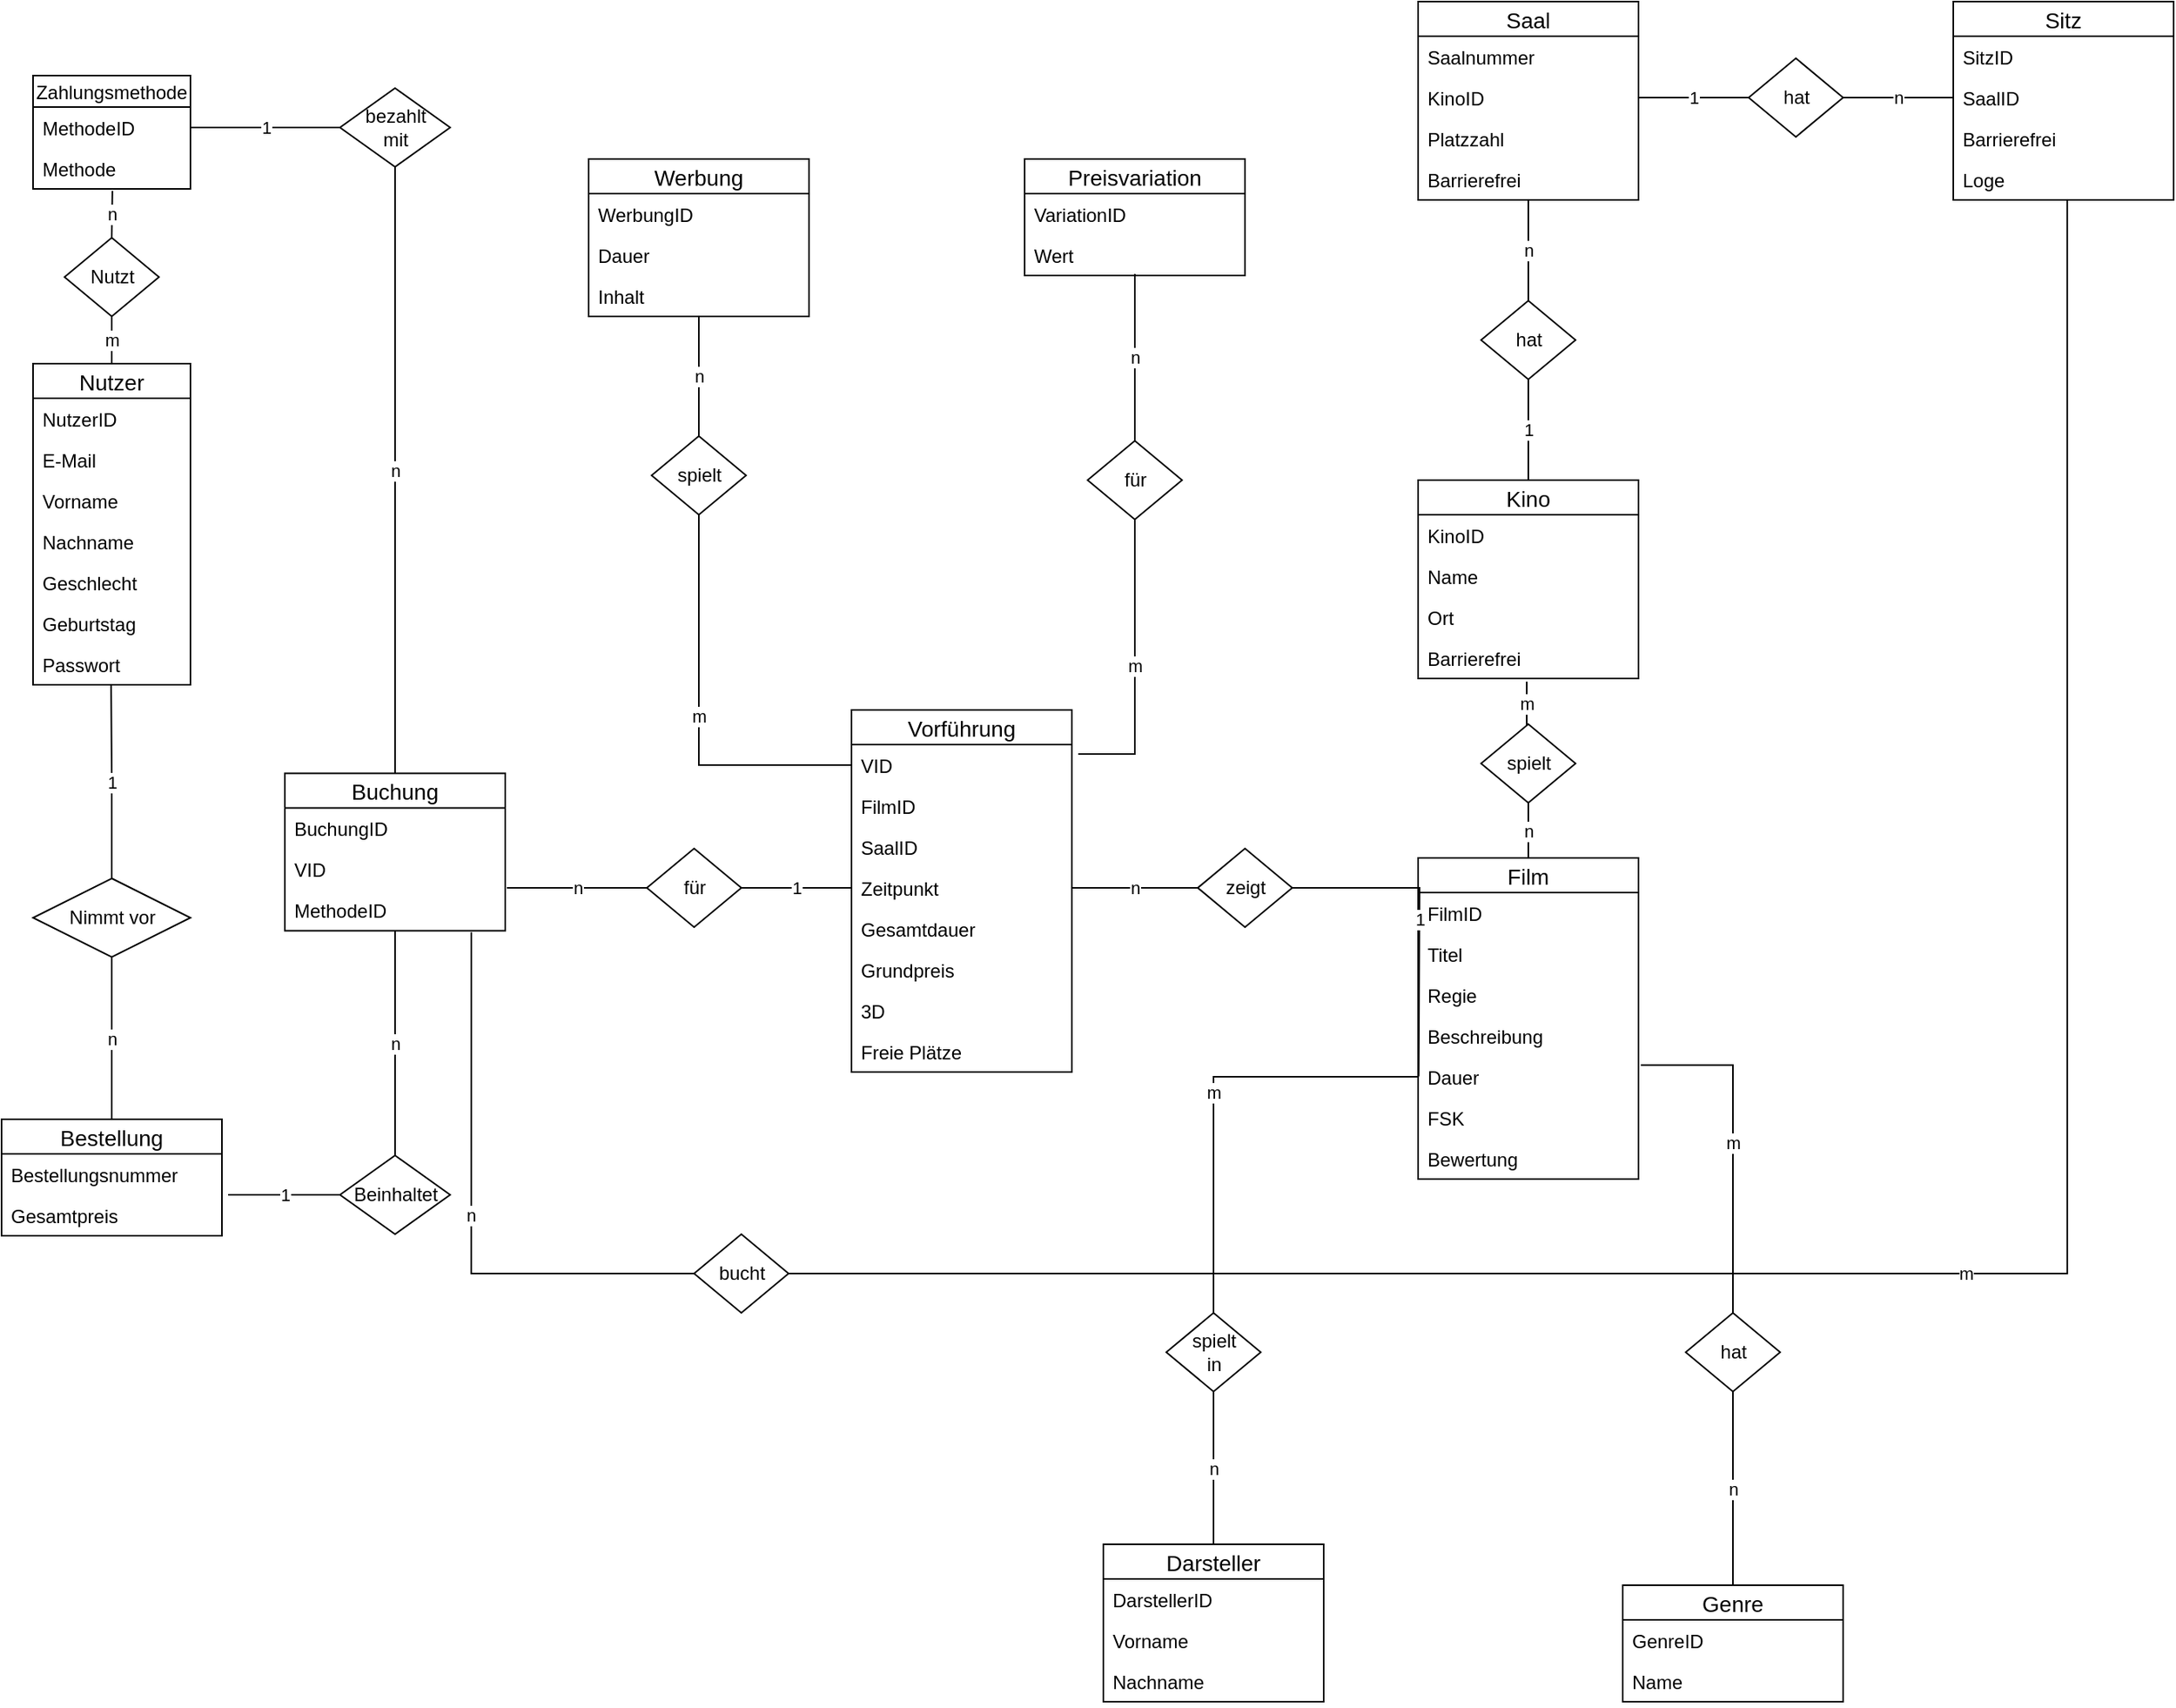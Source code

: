 <mxfile version="12.0.0" type="device" pages="1"><diagram id="WJDz2hZF4PvaoOmdjmCc" name="Page-1"><mxGraphModel dx="1648" dy="765" grid="1" gridSize="10" guides="1" tooltips="1" connect="1" arrows="1" fold="1" page="1" pageScale="1" pageWidth="827" pageHeight="1169" math="0" shadow="0"><root><mxCell id="0"/><mxCell id="1" parent="0"/><mxCell id="n-NUTjn7tb1oznhaKFMg-2" value="Nutzer" style="swimlane;fontStyle=0;childLayout=stackLayout;horizontal=1;startSize=22;fillColor=none;horizontalStack=0;resizeParent=1;resizeParentMax=0;resizeLast=0;collapsible=1;marginBottom=0;swimlaneFillColor=#ffffff;align=center;fontSize=14;html=0;" parent="1" vertex="1"><mxGeometry x="60" y="270" width="100" height="204" as="geometry"/></mxCell><mxCell id="n-NUTjn7tb1oznhaKFMg-3" value="NutzerID" style="text;strokeColor=none;fillColor=none;spacingLeft=4;spacingRight=4;overflow=hidden;rotatable=0;points=[[0,0.5],[1,0.5]];portConstraint=eastwest;fontSize=12;" parent="n-NUTjn7tb1oznhaKFMg-2" vertex="1"><mxGeometry y="22" width="100" height="26" as="geometry"/></mxCell><mxCell id="n-NUTjn7tb1oznhaKFMg-4" value="E-Mail" style="text;strokeColor=none;fillColor=none;spacingLeft=4;spacingRight=4;overflow=hidden;rotatable=0;points=[[0,0.5],[1,0.5]];portConstraint=eastwest;fontSize=12;" parent="n-NUTjn7tb1oznhaKFMg-2" vertex="1"><mxGeometry y="48" width="100" height="26" as="geometry"/></mxCell><mxCell id="n-NUTjn7tb1oznhaKFMg-6" value="Vorname" style="text;strokeColor=none;fillColor=none;spacingLeft=4;spacingRight=4;overflow=hidden;rotatable=0;points=[[0,0.5],[1,0.5]];portConstraint=eastwest;fontSize=12;html=0;" parent="n-NUTjn7tb1oznhaKFMg-2" vertex="1"><mxGeometry y="74" width="100" height="26" as="geometry"/></mxCell><mxCell id="n-NUTjn7tb1oznhaKFMg-5" value="Nachname" style="text;strokeColor=none;fillColor=none;spacingLeft=4;spacingRight=4;overflow=hidden;rotatable=0;points=[[0,0.5],[1,0.5]];portConstraint=eastwest;fontSize=12;" parent="n-NUTjn7tb1oznhaKFMg-2" vertex="1"><mxGeometry y="100" width="100" height="26" as="geometry"/></mxCell><mxCell id="n-NUTjn7tb1oznhaKFMg-7" value="Geschlecht" style="text;strokeColor=none;fillColor=none;spacingLeft=4;spacingRight=4;overflow=hidden;rotatable=0;points=[[0,0.5],[1,0.5]];portConstraint=eastwest;fontSize=12;html=0;" parent="n-NUTjn7tb1oznhaKFMg-2" vertex="1"><mxGeometry y="126" width="100" height="26" as="geometry"/></mxCell><mxCell id="n-NUTjn7tb1oznhaKFMg-9" value="Geburtstag" style="text;strokeColor=none;fillColor=none;spacingLeft=4;spacingRight=4;overflow=hidden;rotatable=0;points=[[0,0.5],[1,0.5]];portConstraint=eastwest;fontSize=12;html=0;" parent="n-NUTjn7tb1oznhaKFMg-2" vertex="1"><mxGeometry y="152" width="100" height="26" as="geometry"/></mxCell><mxCell id="n-NUTjn7tb1oznhaKFMg-8" value="Passwort" style="text;strokeColor=none;fillColor=none;spacingLeft=4;spacingRight=4;overflow=hidden;rotatable=0;points=[[0,0.5],[1,0.5]];portConstraint=eastwest;fontSize=12;html=0;" parent="n-NUTjn7tb1oznhaKFMg-2" vertex="1"><mxGeometry y="178" width="100" height="26" as="geometry"/></mxCell><mxCell id="n-NUTjn7tb1oznhaKFMg-11" value="m" style="edgeStyle=orthogonalEdgeStyle;rounded=0;orthogonalLoop=1;jettySize=auto;html=1;exitX=0.5;exitY=1;exitDx=0;exitDy=0;entryX=0.5;entryY=0;entryDx=0;entryDy=0;endArrow=none;endFill=0;" parent="1" source="n-NUTjn7tb1oznhaKFMg-10" target="n-NUTjn7tb1oznhaKFMg-2" edge="1"><mxGeometry relative="1" as="geometry"/></mxCell><mxCell id="n-NUTjn7tb1oznhaKFMg-16" value="n" style="edgeStyle=orthogonalEdgeStyle;rounded=0;orthogonalLoop=1;jettySize=auto;html=1;exitX=0.5;exitY=0;exitDx=0;exitDy=0;entryX=0.504;entryY=1.046;entryDx=0;entryDy=0;entryPerimeter=0;endArrow=none;endFill=0;" parent="1" source="n-NUTjn7tb1oznhaKFMg-10" target="n-NUTjn7tb1oznhaKFMg-15" edge="1"><mxGeometry relative="1" as="geometry"/></mxCell><mxCell id="n-NUTjn7tb1oznhaKFMg-10" value="Nutzt" style="shape=rhombus;html=1;dashed=0;whitespace=wrap;perimeter=rhombusPerimeter;" parent="1" vertex="1"><mxGeometry x="80" y="190" width="60" height="50" as="geometry"/></mxCell><mxCell id="n-NUTjn7tb1oznhaKFMg-13" value="Zahlungsmethode" style="swimlane;fontStyle=0;childLayout=stackLayout;horizontal=1;startSize=20;fillColor=#ffffff;horizontalStack=0;resizeParent=1;resizeParentMax=0;resizeLast=0;collapsible=0;marginBottom=0;swimlaneFillColor=#ffffff;html=0;" parent="1" vertex="1"><mxGeometry x="60" y="87" width="100" height="72" as="geometry"/></mxCell><mxCell id="n-NUTjn7tb1oznhaKFMg-14" value="MethodeID" style="text;strokeColor=none;fillColor=none;spacingLeft=4;spacingRight=4;overflow=hidden;rotatable=0;points=[[0,0.5],[1,0.5]];portConstraint=eastwest;fontSize=12;html=0;" parent="n-NUTjn7tb1oznhaKFMg-13" vertex="1"><mxGeometry y="20" width="100" height="26" as="geometry"/></mxCell><mxCell id="n-NUTjn7tb1oznhaKFMg-15" value="Methode" style="text;strokeColor=none;fillColor=none;spacingLeft=4;spacingRight=4;overflow=hidden;rotatable=0;points=[[0,0.5],[1,0.5]];portConstraint=eastwest;fontSize=12;html=0;" parent="n-NUTjn7tb1oznhaKFMg-13" vertex="1"><mxGeometry y="46" width="100" height="26" as="geometry"/></mxCell><mxCell id="n-NUTjn7tb1oznhaKFMg-18" value="1" style="edgeStyle=orthogonalEdgeStyle;rounded=0;orthogonalLoop=1;jettySize=auto;html=1;exitX=0.5;exitY=0;exitDx=0;exitDy=0;endArrow=none;endFill=0;entryX=0.496;entryY=1.015;entryDx=0;entryDy=0;entryPerimeter=0;" parent="1" source="n-NUTjn7tb1oznhaKFMg-17" target="n-NUTjn7tb1oznhaKFMg-8" edge="1"><mxGeometry relative="1" as="geometry"><mxPoint x="110" y="480" as="targetPoint"/></mxGeometry></mxCell><mxCell id="n-NUTjn7tb1oznhaKFMg-17" value="Nimmt vor" style="shape=rhombus;html=1;dashed=0;whitespace=wrap;perimeter=rhombusPerimeter;" parent="1" vertex="1"><mxGeometry x="60" y="597" width="100" height="50" as="geometry"/></mxCell><mxCell id="n-NUTjn7tb1oznhaKFMg-19" value="Buchung" style="swimlane;fontStyle=0;childLayout=stackLayout;horizontal=1;startSize=22;fillColor=none;horizontalStack=0;resizeParent=1;resizeParentMax=0;resizeLast=0;collapsible=1;marginBottom=0;swimlaneFillColor=#ffffff;align=center;fontSize=14;html=0;" parent="1" vertex="1"><mxGeometry x="220" y="530.2" width="140" height="100" as="geometry"/></mxCell><mxCell id="n-NUTjn7tb1oznhaKFMg-20" value="BuchungID" style="text;strokeColor=none;fillColor=none;spacingLeft=4;spacingRight=4;overflow=hidden;rotatable=0;points=[[0,0.5],[1,0.5]];portConstraint=eastwest;fontSize=12;" parent="n-NUTjn7tb1oznhaKFMg-19" vertex="1"><mxGeometry y="22" width="140" height="26" as="geometry"/></mxCell><mxCell id="n-NUTjn7tb1oznhaKFMg-22" value="VID" style="text;strokeColor=none;fillColor=none;spacingLeft=4;spacingRight=4;overflow=hidden;rotatable=0;points=[[0,0.5],[1,0.5]];portConstraint=eastwest;fontSize=12;" parent="n-NUTjn7tb1oznhaKFMg-19" vertex="1"><mxGeometry y="48" width="140" height="26" as="geometry"/></mxCell><mxCell id="n-NUTjn7tb1oznhaKFMg-24" value="MethodeID" style="text;strokeColor=none;fillColor=none;spacingLeft=4;spacingRight=4;overflow=hidden;rotatable=0;points=[[0,0.5],[1,0.5]];portConstraint=eastwest;fontSize=12;html=0;" parent="n-NUTjn7tb1oznhaKFMg-19" vertex="1"><mxGeometry y="74" width="140" height="26" as="geometry"/></mxCell><mxCell id="n-NUTjn7tb1oznhaKFMg-34" value="n" style="edgeStyle=orthogonalEdgeStyle;rounded=0;orthogonalLoop=1;jettySize=auto;html=1;endArrow=none;endFill=0;" parent="1" source="n-NUTjn7tb1oznhaKFMg-29" target="n-NUTjn7tb1oznhaKFMg-17" edge="1"><mxGeometry relative="1" as="geometry"/></mxCell><mxCell id="n-NUTjn7tb1oznhaKFMg-29" value="Bestellung" style="swimlane;fontStyle=0;childLayout=stackLayout;horizontal=1;startSize=22;fillColor=none;horizontalStack=0;resizeParent=1;resizeParentMax=0;resizeLast=0;collapsible=1;marginBottom=0;swimlaneFillColor=#ffffff;align=center;fontSize=14;html=0;" parent="1" vertex="1"><mxGeometry x="40" y="750" width="140" height="74" as="geometry"/></mxCell><mxCell id="n-NUTjn7tb1oznhaKFMg-30" value="Bestellungsnummer" style="text;strokeColor=none;fillColor=none;spacingLeft=4;spacingRight=4;overflow=hidden;rotatable=0;points=[[0,0.5],[1,0.5]];portConstraint=eastwest;fontSize=12;" parent="n-NUTjn7tb1oznhaKFMg-29" vertex="1"><mxGeometry y="22" width="140" height="26" as="geometry"/></mxCell><mxCell id="n-NUTjn7tb1oznhaKFMg-31" value="Gesamtpreis" style="text;strokeColor=none;fillColor=none;spacingLeft=4;spacingRight=4;overflow=hidden;rotatable=0;points=[[0,0.5],[1,0.5]];portConstraint=eastwest;fontSize=12;" parent="n-NUTjn7tb1oznhaKFMg-29" vertex="1"><mxGeometry y="48" width="140" height="26" as="geometry"/></mxCell><mxCell id="n-NUTjn7tb1oznhaKFMg-39" value="n" style="edgeStyle=orthogonalEdgeStyle;rounded=0;orthogonalLoop=1;jettySize=auto;html=1;exitX=0.5;exitY=0;exitDx=0;exitDy=0;entryX=0.5;entryY=0.992;entryDx=0;entryDy=0;entryPerimeter=0;endArrow=none;endFill=0;" parent="1" source="n-NUTjn7tb1oznhaKFMg-33" target="n-NUTjn7tb1oznhaKFMg-24" edge="1"><mxGeometry relative="1" as="geometry"/></mxCell><mxCell id="n-NUTjn7tb1oznhaKFMg-48" value="1" style="edgeStyle=orthogonalEdgeStyle;rounded=0;orthogonalLoop=1;jettySize=auto;html=1;endArrow=none;endFill=0;" parent="1" source="n-NUTjn7tb1oznhaKFMg-33" edge="1"><mxGeometry relative="1" as="geometry"><mxPoint x="184" y="798" as="targetPoint"/></mxGeometry></mxCell><mxCell id="n-NUTjn7tb1oznhaKFMg-33" value="Beinhaltet" style="shape=rhombus;html=1;dashed=0;whitespace=wrap;perimeter=rhombusPerimeter;" parent="1" vertex="1"><mxGeometry x="255" y="773" width="70" height="50" as="geometry"/></mxCell><mxCell id="n-NUTjn7tb1oznhaKFMg-46" value="n" style="edgeStyle=orthogonalEdgeStyle;rounded=0;orthogonalLoop=1;jettySize=auto;html=1;exitX=0.5;exitY=1;exitDx=0;exitDy=0;entryX=0.5;entryY=0;entryDx=0;entryDy=0;endArrow=none;endFill=0;" parent="1" source="n-NUTjn7tb1oznhaKFMg-43" target="n-NUTjn7tb1oznhaKFMg-19" edge="1"><mxGeometry relative="1" as="geometry"/></mxCell><mxCell id="n-NUTjn7tb1oznhaKFMg-47" value="1" style="edgeStyle=orthogonalEdgeStyle;rounded=0;orthogonalLoop=1;jettySize=auto;html=1;exitX=0;exitY=0.5;exitDx=0;exitDy=0;entryX=1;entryY=0.5;entryDx=0;entryDy=0;endArrow=none;endFill=0;" parent="1" source="n-NUTjn7tb1oznhaKFMg-43" target="n-NUTjn7tb1oznhaKFMg-14" edge="1"><mxGeometry relative="1" as="geometry"/></mxCell><mxCell id="n-NUTjn7tb1oznhaKFMg-43" value="bezahlt&lt;br&gt;mit" style="shape=rhombus;html=1;dashed=0;whitespace=wrap;perimeter=rhombusPerimeter;" parent="1" vertex="1"><mxGeometry x="255" y="95" width="70" height="50" as="geometry"/></mxCell><mxCell id="n-NUTjn7tb1oznhaKFMg-51" value="n" style="edgeStyle=orthogonalEdgeStyle;rounded=0;orthogonalLoop=1;jettySize=auto;html=1;exitX=0;exitY=0.5;exitDx=0;exitDy=0;endArrow=none;endFill=0;entryX=0.846;entryY=1.038;entryDx=0;entryDy=0;entryPerimeter=0;" parent="1" source="n-NUTjn7tb1oznhaKFMg-49" target="n-NUTjn7tb1oznhaKFMg-24" edge="1"><mxGeometry relative="1" as="geometry"><mxPoint x="340" y="690" as="targetPoint"/></mxGeometry></mxCell><mxCell id="n-NUTjn7tb1oznhaKFMg-57" value="m" style="edgeStyle=orthogonalEdgeStyle;rounded=0;orthogonalLoop=1;jettySize=auto;html=1;exitX=1;exitY=0.5;exitDx=0;exitDy=0;entryX=0.517;entryY=0.985;entryDx=0;entryDy=0;entryPerimeter=0;endArrow=none;endFill=0;" parent="1" source="n-NUTjn7tb1oznhaKFMg-49" target="n-NUTjn7tb1oznhaKFMg-55" edge="1"><mxGeometry relative="1" as="geometry"/></mxCell><mxCell id="n-NUTjn7tb1oznhaKFMg-49" value="bucht" style="shape=rhombus;html=1;dashed=0;whitespace=wrap;perimeter=rhombusPerimeter;" parent="1" vertex="1"><mxGeometry x="480" y="823" width="60" height="50" as="geometry"/></mxCell><mxCell id="n-NUTjn7tb1oznhaKFMg-52" value="Sitz" style="swimlane;fontStyle=0;childLayout=stackLayout;horizontal=1;startSize=22;fillColor=none;horizontalStack=0;resizeParent=1;resizeParentMax=0;resizeLast=0;collapsible=1;marginBottom=0;swimlaneFillColor=#ffffff;align=center;fontSize=14;html=0;" parent="1" vertex="1"><mxGeometry x="1280" y="40" width="140" height="126" as="geometry"/></mxCell><mxCell id="n-NUTjn7tb1oznhaKFMg-53" value="SitzID" style="text;strokeColor=none;fillColor=none;spacingLeft=4;spacingRight=4;overflow=hidden;rotatable=0;points=[[0,0.5],[1,0.5]];portConstraint=eastwest;fontSize=12;" parent="n-NUTjn7tb1oznhaKFMg-52" vertex="1"><mxGeometry y="22" width="140" height="26" as="geometry"/></mxCell><mxCell id="n-NUTjn7tb1oznhaKFMg-54" value="SaalID" style="text;strokeColor=none;fillColor=none;spacingLeft=4;spacingRight=4;overflow=hidden;rotatable=0;points=[[0,0.5],[1,0.5]];portConstraint=eastwest;fontSize=12;" parent="n-NUTjn7tb1oznhaKFMg-52" vertex="1"><mxGeometry y="48" width="140" height="26" as="geometry"/></mxCell><mxCell id="n-NUTjn7tb1oznhaKFMg-56" value="Barrierefrei" style="text;strokeColor=none;fillColor=none;spacingLeft=4;spacingRight=4;overflow=hidden;rotatable=0;points=[[0,0.5],[1,0.5]];portConstraint=eastwest;fontSize=12;html=0;" parent="n-NUTjn7tb1oznhaKFMg-52" vertex="1"><mxGeometry y="74" width="140" height="26" as="geometry"/></mxCell><mxCell id="n-NUTjn7tb1oznhaKFMg-55" value="Loge" style="text;strokeColor=none;fillColor=none;spacingLeft=4;spacingRight=4;overflow=hidden;rotatable=0;points=[[0,0.5],[1,0.5]];portConstraint=eastwest;fontSize=12;" parent="n-NUTjn7tb1oznhaKFMg-52" vertex="1"><mxGeometry y="100" width="140" height="26" as="geometry"/></mxCell><mxCell id="n-NUTjn7tb1oznhaKFMg-65" value="1" style="edgeStyle=orthogonalEdgeStyle;rounded=0;orthogonalLoop=1;jettySize=auto;html=1;exitX=0;exitY=0.5;exitDx=0;exitDy=0;endArrow=none;endFill=0;entryX=1;entryY=0.5;entryDx=0;entryDy=0;" parent="1" source="n-NUTjn7tb1oznhaKFMg-58" target="n-NUTjn7tb1oznhaKFMg-61" edge="1"><mxGeometry relative="1" as="geometry"><mxPoint x="800" y="100" as="targetPoint"/></mxGeometry></mxCell><mxCell id="n-NUTjn7tb1oznhaKFMg-66" value="n" style="edgeStyle=orthogonalEdgeStyle;rounded=0;orthogonalLoop=1;jettySize=auto;html=1;exitX=1;exitY=0.5;exitDx=0;exitDy=0;entryX=0;entryY=0.5;entryDx=0;entryDy=0;endArrow=none;endFill=0;" parent="1" source="n-NUTjn7tb1oznhaKFMg-58" target="n-NUTjn7tb1oznhaKFMg-54" edge="1"><mxGeometry relative="1" as="geometry"/></mxCell><mxCell id="n-NUTjn7tb1oznhaKFMg-58" value="hat" style="shape=rhombus;html=1;dashed=0;whitespace=wrap;perimeter=rhombusPerimeter;" parent="1" vertex="1"><mxGeometry x="1150" y="76" width="60" height="50" as="geometry"/></mxCell><mxCell id="n-NUTjn7tb1oznhaKFMg-59" value="Saal" style="swimlane;fontStyle=0;childLayout=stackLayout;horizontal=1;startSize=22;fillColor=none;horizontalStack=0;resizeParent=1;resizeParentMax=0;resizeLast=0;collapsible=1;marginBottom=0;swimlaneFillColor=#ffffff;align=center;fontSize=14;html=0;" parent="1" vertex="1"><mxGeometry x="940" y="40" width="140" height="126" as="geometry"/></mxCell><mxCell id="n-NUTjn7tb1oznhaKFMg-60" value="Saalnummer" style="text;strokeColor=none;fillColor=none;spacingLeft=4;spacingRight=4;overflow=hidden;rotatable=0;points=[[0,0.5],[1,0.5]];portConstraint=eastwest;fontSize=12;" parent="n-NUTjn7tb1oznhaKFMg-59" vertex="1"><mxGeometry y="22" width="140" height="26" as="geometry"/></mxCell><mxCell id="n-NUTjn7tb1oznhaKFMg-61" value="KinoID" style="text;strokeColor=none;fillColor=none;spacingLeft=4;spacingRight=4;overflow=hidden;rotatable=0;points=[[0,0.5],[1,0.5]];portConstraint=eastwest;fontSize=12;" parent="n-NUTjn7tb1oznhaKFMg-59" vertex="1"><mxGeometry y="48" width="140" height="26" as="geometry"/></mxCell><mxCell id="n-NUTjn7tb1oznhaKFMg-63" value="Platzzahl" style="text;strokeColor=none;fillColor=none;spacingLeft=4;spacingRight=4;overflow=hidden;rotatable=0;points=[[0,0.5],[1,0.5]];portConstraint=eastwest;fontSize=12;html=0;" parent="n-NUTjn7tb1oznhaKFMg-59" vertex="1"><mxGeometry y="74" width="140" height="26" as="geometry"/></mxCell><mxCell id="n-NUTjn7tb1oznhaKFMg-62" value="Barrierefrei" style="text;strokeColor=none;fillColor=none;spacingLeft=4;spacingRight=4;overflow=hidden;rotatable=0;points=[[0,0.5],[1,0.5]];portConstraint=eastwest;fontSize=12;" parent="n-NUTjn7tb1oznhaKFMg-59" vertex="1"><mxGeometry y="100" width="140" height="26" as="geometry"/></mxCell><mxCell id="n-NUTjn7tb1oznhaKFMg-67" value="Kino" style="swimlane;fontStyle=0;childLayout=stackLayout;horizontal=1;startSize=22;fillColor=none;horizontalStack=0;resizeParent=1;resizeParentMax=0;resizeLast=0;collapsible=1;marginBottom=0;swimlaneFillColor=#ffffff;align=center;fontSize=14;html=0;" parent="1" vertex="1"><mxGeometry x="940" y="344" width="140" height="126" as="geometry"/></mxCell><mxCell id="n-NUTjn7tb1oznhaKFMg-68" value="KinoID" style="text;strokeColor=none;fillColor=none;spacingLeft=4;spacingRight=4;overflow=hidden;rotatable=0;points=[[0,0.5],[1,0.5]];portConstraint=eastwest;fontSize=12;" parent="n-NUTjn7tb1oznhaKFMg-67" vertex="1"><mxGeometry y="22" width="140" height="26" as="geometry"/></mxCell><mxCell id="n-NUTjn7tb1oznhaKFMg-69" value="Name" style="text;strokeColor=none;fillColor=none;spacingLeft=4;spacingRight=4;overflow=hidden;rotatable=0;points=[[0,0.5],[1,0.5]];portConstraint=eastwest;fontSize=12;" parent="n-NUTjn7tb1oznhaKFMg-67" vertex="1"><mxGeometry y="48" width="140" height="26" as="geometry"/></mxCell><mxCell id="n-NUTjn7tb1oznhaKFMg-70" value="Ort" style="text;strokeColor=none;fillColor=none;spacingLeft=4;spacingRight=4;overflow=hidden;rotatable=0;points=[[0,0.5],[1,0.5]];portConstraint=eastwest;fontSize=12;html=0;" parent="n-NUTjn7tb1oznhaKFMg-67" vertex="1"><mxGeometry y="74" width="140" height="26" as="geometry"/></mxCell><mxCell id="n-NUTjn7tb1oznhaKFMg-71" value="Barrierefrei" style="text;strokeColor=none;fillColor=none;spacingLeft=4;spacingRight=4;overflow=hidden;rotatable=0;points=[[0,0.5],[1,0.5]];portConstraint=eastwest;fontSize=12;" parent="n-NUTjn7tb1oznhaKFMg-67" vertex="1"><mxGeometry y="100" width="140" height="26" as="geometry"/></mxCell><mxCell id="n-NUTjn7tb1oznhaKFMg-76" value="n" style="edgeStyle=orthogonalEdgeStyle;rounded=0;orthogonalLoop=1;jettySize=auto;html=1;exitX=0.5;exitY=0;exitDx=0;exitDy=0;entryX=0.5;entryY=0.981;entryDx=0;entryDy=0;entryPerimeter=0;endArrow=none;endFill=0;" parent="1" source="n-NUTjn7tb1oznhaKFMg-72" target="n-NUTjn7tb1oznhaKFMg-62" edge="1"><mxGeometry relative="1" as="geometry"/></mxCell><mxCell id="n-NUTjn7tb1oznhaKFMg-77" value="1" style="edgeStyle=orthogonalEdgeStyle;rounded=0;orthogonalLoop=1;jettySize=auto;html=1;exitX=0.5;exitY=1;exitDx=0;exitDy=0;entryX=0.5;entryY=0;entryDx=0;entryDy=0;endArrow=none;endFill=0;" parent="1" source="n-NUTjn7tb1oznhaKFMg-72" target="n-NUTjn7tb1oznhaKFMg-67" edge="1"><mxGeometry relative="1" as="geometry"/></mxCell><mxCell id="n-NUTjn7tb1oznhaKFMg-72" value="hat" style="shape=rhombus;html=1;dashed=0;whitespace=wrap;perimeter=rhombusPerimeter;" parent="1" vertex="1"><mxGeometry x="980" y="230" width="60" height="50" as="geometry"/></mxCell><mxCell id="n-NUTjn7tb1oznhaKFMg-78" value="Film" style="swimlane;fontStyle=0;childLayout=stackLayout;horizontal=1;startSize=22;fillColor=none;horizontalStack=0;resizeParent=1;resizeParentMax=0;resizeLast=0;collapsible=1;marginBottom=0;swimlaneFillColor=#ffffff;align=center;fontSize=14;html=0;" parent="1" vertex="1"><mxGeometry x="940" y="584" width="140" height="204" as="geometry"/></mxCell><mxCell id="n-NUTjn7tb1oznhaKFMg-79" value="FilmID" style="text;strokeColor=none;fillColor=none;spacingLeft=4;spacingRight=4;overflow=hidden;rotatable=0;points=[[0,0.5],[1,0.5]];portConstraint=eastwest;fontSize=12;" parent="n-NUTjn7tb1oznhaKFMg-78" vertex="1"><mxGeometry y="22" width="140" height="26" as="geometry"/></mxCell><mxCell id="n-NUTjn7tb1oznhaKFMg-80" value="Titel" style="text;strokeColor=none;fillColor=none;spacingLeft=4;spacingRight=4;overflow=hidden;rotatable=0;points=[[0,0.5],[1,0.5]];portConstraint=eastwest;fontSize=12;" parent="n-NUTjn7tb1oznhaKFMg-78" vertex="1"><mxGeometry y="48" width="140" height="26" as="geometry"/></mxCell><mxCell id="n-NUTjn7tb1oznhaKFMg-82" value="Regie" style="text;strokeColor=none;fillColor=none;spacingLeft=4;spacingRight=4;overflow=hidden;rotatable=0;points=[[0,0.5],[1,0.5]];portConstraint=eastwest;fontSize=12;html=0;" parent="n-NUTjn7tb1oznhaKFMg-78" vertex="1"><mxGeometry y="74" width="140" height="26" as="geometry"/></mxCell><mxCell id="n-NUTjn7tb1oznhaKFMg-85" value="Beschreibung" style="text;strokeColor=none;fillColor=none;spacingLeft=4;spacingRight=4;overflow=hidden;rotatable=0;points=[[0,0.5],[1,0.5]];portConstraint=eastwest;fontSize=12;html=0;" parent="n-NUTjn7tb1oznhaKFMg-78" vertex="1"><mxGeometry y="100" width="140" height="26" as="geometry"/></mxCell><mxCell id="n-NUTjn7tb1oznhaKFMg-83" value="Dauer" style="text;strokeColor=none;fillColor=none;spacingLeft=4;spacingRight=4;overflow=hidden;rotatable=0;points=[[0,0.5],[1,0.5]];portConstraint=eastwest;fontSize=12;html=0;" parent="n-NUTjn7tb1oznhaKFMg-78" vertex="1"><mxGeometry y="126" width="140" height="26" as="geometry"/></mxCell><mxCell id="n-NUTjn7tb1oznhaKFMg-86" value="FSK" style="text;strokeColor=none;fillColor=none;spacingLeft=4;spacingRight=4;overflow=hidden;rotatable=0;points=[[0,0.5],[1,0.5]];portConstraint=eastwest;fontSize=12;html=0;" parent="n-NUTjn7tb1oznhaKFMg-78" vertex="1"><mxGeometry y="152" width="140" height="26" as="geometry"/></mxCell><mxCell id="n-NUTjn7tb1oznhaKFMg-87" value="Bewertung" style="text;strokeColor=none;fillColor=none;spacingLeft=4;spacingRight=4;overflow=hidden;rotatable=0;points=[[0,0.5],[1,0.5]];portConstraint=eastwest;fontSize=12;html=0;" parent="n-NUTjn7tb1oznhaKFMg-78" vertex="1"><mxGeometry y="178" width="140" height="26" as="geometry"/></mxCell><mxCell id="n-NUTjn7tb1oznhaKFMg-91" value="m" style="edgeStyle=orthogonalEdgeStyle;rounded=0;orthogonalLoop=1;jettySize=auto;html=1;exitX=0.5;exitY=0;exitDx=0;exitDy=0;entryX=0.493;entryY=1.077;entryDx=0;entryDy=0;entryPerimeter=0;endArrow=none;endFill=0;" parent="1" source="n-NUTjn7tb1oznhaKFMg-89" target="n-NUTjn7tb1oznhaKFMg-71" edge="1"><mxGeometry relative="1" as="geometry"/></mxCell><mxCell id="n-NUTjn7tb1oznhaKFMg-92" value="n" style="edgeStyle=orthogonalEdgeStyle;rounded=0;orthogonalLoop=1;jettySize=auto;html=1;exitX=0.5;exitY=1;exitDx=0;exitDy=0;entryX=0.5;entryY=0;entryDx=0;entryDy=0;endArrow=none;endFill=0;" parent="1" source="n-NUTjn7tb1oznhaKFMg-89" target="n-NUTjn7tb1oznhaKFMg-78" edge="1"><mxGeometry relative="1" as="geometry"/></mxCell><mxCell id="n-NUTjn7tb1oznhaKFMg-89" value="spielt" style="shape=rhombus;html=1;dashed=0;whitespace=wrap;perimeter=rhombusPerimeter;" parent="1" vertex="1"><mxGeometry x="980" y="499" width="60" height="50" as="geometry"/></mxCell><mxCell id="n-NUTjn7tb1oznhaKFMg-93" value="Vorführung" style="swimlane;fontStyle=0;childLayout=stackLayout;horizontal=1;startSize=22;fillColor=none;horizontalStack=0;resizeParent=1;resizeParentMax=0;resizeLast=0;collapsible=1;marginBottom=0;swimlaneFillColor=#ffffff;align=center;fontSize=14;html=0;" parent="1" vertex="1"><mxGeometry x="580" y="490" width="140" height="230" as="geometry"/></mxCell><mxCell id="n-NUTjn7tb1oznhaKFMg-94" value="VID" style="text;strokeColor=none;fillColor=none;spacingLeft=4;spacingRight=4;overflow=hidden;rotatable=0;points=[[0,0.5],[1,0.5]];portConstraint=eastwest;fontSize=12;" parent="n-NUTjn7tb1oznhaKFMg-93" vertex="1"><mxGeometry y="22" width="140" height="26" as="geometry"/></mxCell><mxCell id="n-NUTjn7tb1oznhaKFMg-95" value="FilmID" style="text;strokeColor=none;fillColor=none;spacingLeft=4;spacingRight=4;overflow=hidden;rotatable=0;points=[[0,0.5],[1,0.5]];portConstraint=eastwest;fontSize=12;" parent="n-NUTjn7tb1oznhaKFMg-93" vertex="1"><mxGeometry y="48" width="140" height="26" as="geometry"/></mxCell><mxCell id="n-NUTjn7tb1oznhaKFMg-96" value="SaalID" style="text;strokeColor=none;fillColor=none;spacingLeft=4;spacingRight=4;overflow=hidden;rotatable=0;points=[[0,0.5],[1,0.5]];portConstraint=eastwest;fontSize=12;" parent="n-NUTjn7tb1oznhaKFMg-93" vertex="1"><mxGeometry y="74" width="140" height="26" as="geometry"/></mxCell><mxCell id="n-NUTjn7tb1oznhaKFMg-98" value="Zeitpunkt" style="text;strokeColor=none;fillColor=none;spacingLeft=4;spacingRight=4;overflow=hidden;rotatable=0;points=[[0,0.5],[1,0.5]];portConstraint=eastwest;fontSize=12;html=0;" parent="n-NUTjn7tb1oznhaKFMg-93" vertex="1"><mxGeometry y="100" width="140" height="26" as="geometry"/></mxCell><mxCell id="n-NUTjn7tb1oznhaKFMg-97" value="Gesamtdauer" style="text;strokeColor=none;fillColor=none;spacingLeft=4;spacingRight=4;overflow=hidden;rotatable=0;points=[[0,0.5],[1,0.5]];portConstraint=eastwest;fontSize=12;html=0;" parent="n-NUTjn7tb1oznhaKFMg-93" vertex="1"><mxGeometry y="126" width="140" height="26" as="geometry"/></mxCell><mxCell id="n-NUTjn7tb1oznhaKFMg-99" value="Grundpreis" style="text;strokeColor=none;fillColor=none;spacingLeft=4;spacingRight=4;overflow=hidden;rotatable=0;points=[[0,0.5],[1,0.5]];portConstraint=eastwest;fontSize=12;html=0;" parent="n-NUTjn7tb1oznhaKFMg-93" vertex="1"><mxGeometry y="152" width="140" height="26" as="geometry"/></mxCell><mxCell id="n-NUTjn7tb1oznhaKFMg-101" value="3D" style="text;strokeColor=none;fillColor=none;spacingLeft=4;spacingRight=4;overflow=hidden;rotatable=0;points=[[0,0.5],[1,0.5]];portConstraint=eastwest;fontSize=12;html=0;" parent="n-NUTjn7tb1oznhaKFMg-93" vertex="1"><mxGeometry y="178" width="140" height="26" as="geometry"/></mxCell><mxCell id="n-NUTjn7tb1oznhaKFMg-100" value="Freie Plätze" style="text;strokeColor=none;fillColor=none;spacingLeft=4;spacingRight=4;overflow=hidden;rotatable=0;points=[[0,0.5],[1,0.5]];portConstraint=eastwest;fontSize=12;html=0;" parent="n-NUTjn7tb1oznhaKFMg-93" vertex="1"><mxGeometry y="204" width="140" height="26" as="geometry"/></mxCell><mxCell id="n-NUTjn7tb1oznhaKFMg-103" value="n" style="edgeStyle=orthogonalEdgeStyle;rounded=0;orthogonalLoop=1;jettySize=auto;html=1;exitX=0;exitY=0.5;exitDx=0;exitDy=0;entryX=1.007;entryY=0.954;entryDx=0;entryDy=0;endArrow=none;endFill=0;entryPerimeter=0;" parent="1" source="n-NUTjn7tb1oznhaKFMg-102" edge="1"><mxGeometry relative="1" as="geometry"><mxPoint x="361" y="603" as="targetPoint"/></mxGeometry></mxCell><mxCell id="n-NUTjn7tb1oznhaKFMg-104" value="1" style="edgeStyle=orthogonalEdgeStyle;rounded=0;orthogonalLoop=1;jettySize=auto;html=1;exitX=1;exitY=0.5;exitDx=0;exitDy=0;entryX=0;entryY=0.5;entryDx=0;entryDy=0;endArrow=none;endFill=0;" parent="1" source="n-NUTjn7tb1oznhaKFMg-102" target="n-NUTjn7tb1oznhaKFMg-98" edge="1"><mxGeometry relative="1" as="geometry"/></mxCell><mxCell id="n-NUTjn7tb1oznhaKFMg-102" value="für" style="shape=rhombus;html=1;dashed=0;whitespace=wrap;perimeter=rhombusPerimeter;" parent="1" vertex="1"><mxGeometry x="450" y="578" width="60" height="50" as="geometry"/></mxCell><mxCell id="n-NUTjn7tb1oznhaKFMg-106" value="n" style="edgeStyle=orthogonalEdgeStyle;rounded=0;orthogonalLoop=1;jettySize=auto;html=1;exitX=0;exitY=0.5;exitDx=0;exitDy=0;entryX=1;entryY=0.5;entryDx=0;entryDy=0;endArrow=none;endFill=0;" parent="1" source="n-NUTjn7tb1oznhaKFMg-105" target="n-NUTjn7tb1oznhaKFMg-98" edge="1"><mxGeometry relative="1" as="geometry"/></mxCell><mxCell id="n-NUTjn7tb1oznhaKFMg-107" value="1" style="edgeStyle=orthogonalEdgeStyle;rounded=0;orthogonalLoop=1;jettySize=auto;html=1;exitX=1;exitY=0.5;exitDx=0;exitDy=0;entryX=0;entryY=0.5;entryDx=0;entryDy=0;endArrow=none;endFill=0;" parent="1" source="n-NUTjn7tb1oznhaKFMg-105" edge="1"><mxGeometry relative="1" as="geometry"><mxPoint x="940.353" y="722.706" as="targetPoint"/></mxGeometry></mxCell><mxCell id="n-NUTjn7tb1oznhaKFMg-105" value="zeigt" style="shape=rhombus;html=1;dashed=0;whitespace=wrap;perimeter=rhombusPerimeter;" parent="1" vertex="1"><mxGeometry x="800" y="578" width="60" height="50" as="geometry"/></mxCell><mxCell id="n-NUTjn7tb1oznhaKFMg-108" value="Werbung" style="swimlane;fontStyle=0;childLayout=stackLayout;horizontal=1;startSize=22;fillColor=none;horizontalStack=0;resizeParent=1;resizeParentMax=0;resizeLast=0;collapsible=1;marginBottom=0;swimlaneFillColor=#ffffff;align=center;fontSize=14;html=0;" parent="1" vertex="1"><mxGeometry x="413" y="140" width="140" height="100" as="geometry"/></mxCell><mxCell id="n-NUTjn7tb1oznhaKFMg-109" value="WerbungID" style="text;strokeColor=none;fillColor=none;spacingLeft=4;spacingRight=4;overflow=hidden;rotatable=0;points=[[0,0.5],[1,0.5]];portConstraint=eastwest;fontSize=12;" parent="n-NUTjn7tb1oznhaKFMg-108" vertex="1"><mxGeometry y="22" width="140" height="26" as="geometry"/></mxCell><mxCell id="n-NUTjn7tb1oznhaKFMg-110" value="Dauer" style="text;strokeColor=none;fillColor=none;spacingLeft=4;spacingRight=4;overflow=hidden;rotatable=0;points=[[0,0.5],[1,0.5]];portConstraint=eastwest;fontSize=12;" parent="n-NUTjn7tb1oznhaKFMg-108" vertex="1"><mxGeometry y="48" width="140" height="26" as="geometry"/></mxCell><mxCell id="n-NUTjn7tb1oznhaKFMg-111" value="Inhalt" style="text;strokeColor=none;fillColor=none;spacingLeft=4;spacingRight=4;overflow=hidden;rotatable=0;points=[[0,0.5],[1,0.5]];portConstraint=eastwest;fontSize=12;" parent="n-NUTjn7tb1oznhaKFMg-108" vertex="1"><mxGeometry y="74" width="140" height="26" as="geometry"/></mxCell><mxCell id="n-NUTjn7tb1oznhaKFMg-114" value="n" style="edgeStyle=orthogonalEdgeStyle;rounded=0;orthogonalLoop=1;jettySize=auto;html=1;exitX=0.5;exitY=0;exitDx=0;exitDy=0;entryX=0.5;entryY=1;entryDx=0;entryDy=0;entryPerimeter=0;endArrow=none;endFill=0;" parent="1" source="n-NUTjn7tb1oznhaKFMg-112" target="n-NUTjn7tb1oznhaKFMg-111" edge="1"><mxGeometry relative="1" as="geometry"/></mxCell><mxCell id="n-NUTjn7tb1oznhaKFMg-115" value="m" style="edgeStyle=orthogonalEdgeStyle;rounded=0;orthogonalLoop=1;jettySize=auto;html=1;exitX=0.5;exitY=1;exitDx=0;exitDy=0;entryX=0;entryY=0.5;entryDx=0;entryDy=0;endArrow=none;endFill=0;" parent="1" source="n-NUTjn7tb1oznhaKFMg-112" target="n-NUTjn7tb1oznhaKFMg-94" edge="1"><mxGeometry relative="1" as="geometry"/></mxCell><mxCell id="n-NUTjn7tb1oznhaKFMg-112" value="spielt" style="shape=rhombus;html=1;dashed=0;whitespace=wrap;perimeter=rhombusPerimeter;" parent="1" vertex="1"><mxGeometry x="453" y="316" width="60" height="50" as="geometry"/></mxCell><mxCell id="n-NUTjn7tb1oznhaKFMg-116" value="Preisvariation" style="swimlane;fontStyle=0;childLayout=stackLayout;horizontal=1;startSize=22;fillColor=none;horizontalStack=0;resizeParent=1;resizeParentMax=0;resizeLast=0;collapsible=1;marginBottom=0;swimlaneFillColor=#ffffff;align=center;fontSize=14;html=0;" parent="1" vertex="1"><mxGeometry x="690" y="140" width="140" height="74" as="geometry"/></mxCell><mxCell id="n-NUTjn7tb1oznhaKFMg-119" value="VariationID" style="text;strokeColor=none;fillColor=none;spacingLeft=4;spacingRight=4;overflow=hidden;rotatable=0;points=[[0,0.5],[1,0.5]];portConstraint=eastwest;fontSize=12;" parent="n-NUTjn7tb1oznhaKFMg-116" vertex="1"><mxGeometry y="22" width="140" height="26" as="geometry"/></mxCell><mxCell id="n-NUTjn7tb1oznhaKFMg-121" value="Wert" style="text;strokeColor=none;fillColor=none;spacingLeft=4;spacingRight=4;overflow=hidden;rotatable=0;points=[[0,0.5],[1,0.5]];portConstraint=eastwest;fontSize=12;html=0;" parent="n-NUTjn7tb1oznhaKFMg-116" vertex="1"><mxGeometry y="48" width="140" height="26" as="geometry"/></mxCell><mxCell id="n-NUTjn7tb1oznhaKFMg-123" value="n" style="edgeStyle=orthogonalEdgeStyle;rounded=0;orthogonalLoop=1;jettySize=auto;html=1;exitX=0.5;exitY=0;exitDx=0;exitDy=0;entryX=0.5;entryY=0.962;entryDx=0;entryDy=0;entryPerimeter=0;endArrow=none;endFill=0;" parent="1" source="n-NUTjn7tb1oznhaKFMg-122" target="n-NUTjn7tb1oznhaKFMg-121" edge="1"><mxGeometry relative="1" as="geometry"/></mxCell><mxCell id="n-NUTjn7tb1oznhaKFMg-124" value="m" style="edgeStyle=orthogonalEdgeStyle;rounded=0;orthogonalLoop=1;jettySize=auto;html=1;exitX=0.5;exitY=1;exitDx=0;exitDy=0;entryX=1.029;entryY=0.231;entryDx=0;entryDy=0;entryPerimeter=0;endArrow=none;endFill=0;" parent="1" source="n-NUTjn7tb1oznhaKFMg-122" target="n-NUTjn7tb1oznhaKFMg-94" edge="1"><mxGeometry relative="1" as="geometry"/></mxCell><mxCell id="n-NUTjn7tb1oznhaKFMg-122" value="für" style="shape=rhombus;html=1;dashed=0;whitespace=wrap;perimeter=rhombusPerimeter;" parent="1" vertex="1"><mxGeometry x="730" y="319" width="60" height="50" as="geometry"/></mxCell><mxCell id="n-NUTjn7tb1oznhaKFMg-125" value="Darsteller" style="swimlane;fontStyle=0;childLayout=stackLayout;horizontal=1;startSize=22;fillColor=none;horizontalStack=0;resizeParent=1;resizeParentMax=0;resizeLast=0;collapsible=1;marginBottom=0;swimlaneFillColor=#ffffff;align=center;fontSize=14;html=0;" parent="1" vertex="1"><mxGeometry x="740" y="1020" width="140" height="100" as="geometry"/></mxCell><mxCell id="n-NUTjn7tb1oznhaKFMg-126" value="DarstellerID" style="text;strokeColor=none;fillColor=none;spacingLeft=4;spacingRight=4;overflow=hidden;rotatable=0;points=[[0,0.5],[1,0.5]];portConstraint=eastwest;fontSize=12;" parent="n-NUTjn7tb1oznhaKFMg-125" vertex="1"><mxGeometry y="22" width="140" height="26" as="geometry"/></mxCell><mxCell id="n-NUTjn7tb1oznhaKFMg-127" value="Vorname" style="text;strokeColor=none;fillColor=none;spacingLeft=4;spacingRight=4;overflow=hidden;rotatable=0;points=[[0,0.5],[1,0.5]];portConstraint=eastwest;fontSize=12;" parent="n-NUTjn7tb1oznhaKFMg-125" vertex="1"><mxGeometry y="48" width="140" height="26" as="geometry"/></mxCell><mxCell id="n-NUTjn7tb1oznhaKFMg-128" value="Nachname" style="text;strokeColor=none;fillColor=none;spacingLeft=4;spacingRight=4;overflow=hidden;rotatable=0;points=[[0,0.5],[1,0.5]];portConstraint=eastwest;fontSize=12;" parent="n-NUTjn7tb1oznhaKFMg-125" vertex="1"><mxGeometry y="74" width="140" height="26" as="geometry"/></mxCell><mxCell id="n-NUTjn7tb1oznhaKFMg-140" value="n" style="edgeStyle=orthogonalEdgeStyle;rounded=0;orthogonalLoop=1;jettySize=auto;html=1;endArrow=none;endFill=0;entryX=0.5;entryY=1;entryDx=0;entryDy=0;" parent="1" source="n-NUTjn7tb1oznhaKFMg-129" target="n-NUTjn7tb1oznhaKFMg-134" edge="1"><mxGeometry relative="1" as="geometry"><mxPoint x="1140" y="966" as="targetPoint"/></mxGeometry></mxCell><mxCell id="n-NUTjn7tb1oznhaKFMg-129" value="Genre" style="swimlane;fontStyle=0;childLayout=stackLayout;horizontal=1;startSize=22;fillColor=none;horizontalStack=0;resizeParent=1;resizeParentMax=0;resizeLast=0;collapsible=1;marginBottom=0;swimlaneFillColor=#ffffff;align=center;fontSize=14;html=0;" parent="1" vertex="1"><mxGeometry x="1070" y="1046" width="140" height="74" as="geometry"/></mxCell><mxCell id="n-NUTjn7tb1oznhaKFMg-130" value="GenreID" style="text;strokeColor=none;fillColor=none;spacingLeft=4;spacingRight=4;overflow=hidden;rotatable=0;points=[[0,0.5],[1,0.5]];portConstraint=eastwest;fontSize=12;" parent="n-NUTjn7tb1oznhaKFMg-129" vertex="1"><mxGeometry y="22" width="140" height="26" as="geometry"/></mxCell><mxCell id="n-NUTjn7tb1oznhaKFMg-131" value="Name" style="text;strokeColor=none;fillColor=none;spacingLeft=4;spacingRight=4;overflow=hidden;rotatable=0;points=[[0,0.5],[1,0.5]];portConstraint=eastwest;fontSize=12;" parent="n-NUTjn7tb1oznhaKFMg-129" vertex="1"><mxGeometry y="48" width="140" height="26" as="geometry"/></mxCell><mxCell id="n-NUTjn7tb1oznhaKFMg-135" value="n" style="edgeStyle=orthogonalEdgeStyle;rounded=0;orthogonalLoop=1;jettySize=auto;html=1;exitX=0.5;exitY=1;exitDx=0;exitDy=0;endArrow=none;endFill=0;" parent="1" source="n-NUTjn7tb1oznhaKFMg-133" target="n-NUTjn7tb1oznhaKFMg-125" edge="1"><mxGeometry relative="1" as="geometry"/></mxCell><mxCell id="n-NUTjn7tb1oznhaKFMg-136" value="m" style="edgeStyle=orthogonalEdgeStyle;rounded=0;orthogonalLoop=1;jettySize=auto;html=1;exitX=0.5;exitY=0;exitDx=0;exitDy=0;endArrow=none;endFill=0;" parent="1" source="n-NUTjn7tb1oznhaKFMg-133" target="n-NUTjn7tb1oznhaKFMg-83" edge="1"><mxGeometry relative="1" as="geometry"/></mxCell><mxCell id="n-NUTjn7tb1oznhaKFMg-133" value="spielt&lt;br&gt;in" style="shape=rhombus;html=1;dashed=0;whitespace=wrap;perimeter=rhombusPerimeter;" parent="1" vertex="1"><mxGeometry x="780" y="873" width="60" height="50" as="geometry"/></mxCell><mxCell id="n-NUTjn7tb1oznhaKFMg-141" value="m" style="edgeStyle=orthogonalEdgeStyle;rounded=0;orthogonalLoop=1;jettySize=auto;html=1;exitX=0.5;exitY=0;exitDx=0;exitDy=0;entryX=1.011;entryY=0.217;entryDx=0;entryDy=0;entryPerimeter=0;endArrow=none;endFill=0;" parent="1" source="n-NUTjn7tb1oznhaKFMg-134" target="n-NUTjn7tb1oznhaKFMg-83" edge="1"><mxGeometry relative="1" as="geometry"/></mxCell><mxCell id="n-NUTjn7tb1oznhaKFMg-134" value="hat" style="shape=rhombus;html=1;dashed=0;whitespace=wrap;perimeter=rhombusPerimeter;" parent="1" vertex="1"><mxGeometry x="1110" y="873" width="60" height="50" as="geometry"/></mxCell></root></mxGraphModel></diagram></mxfile>